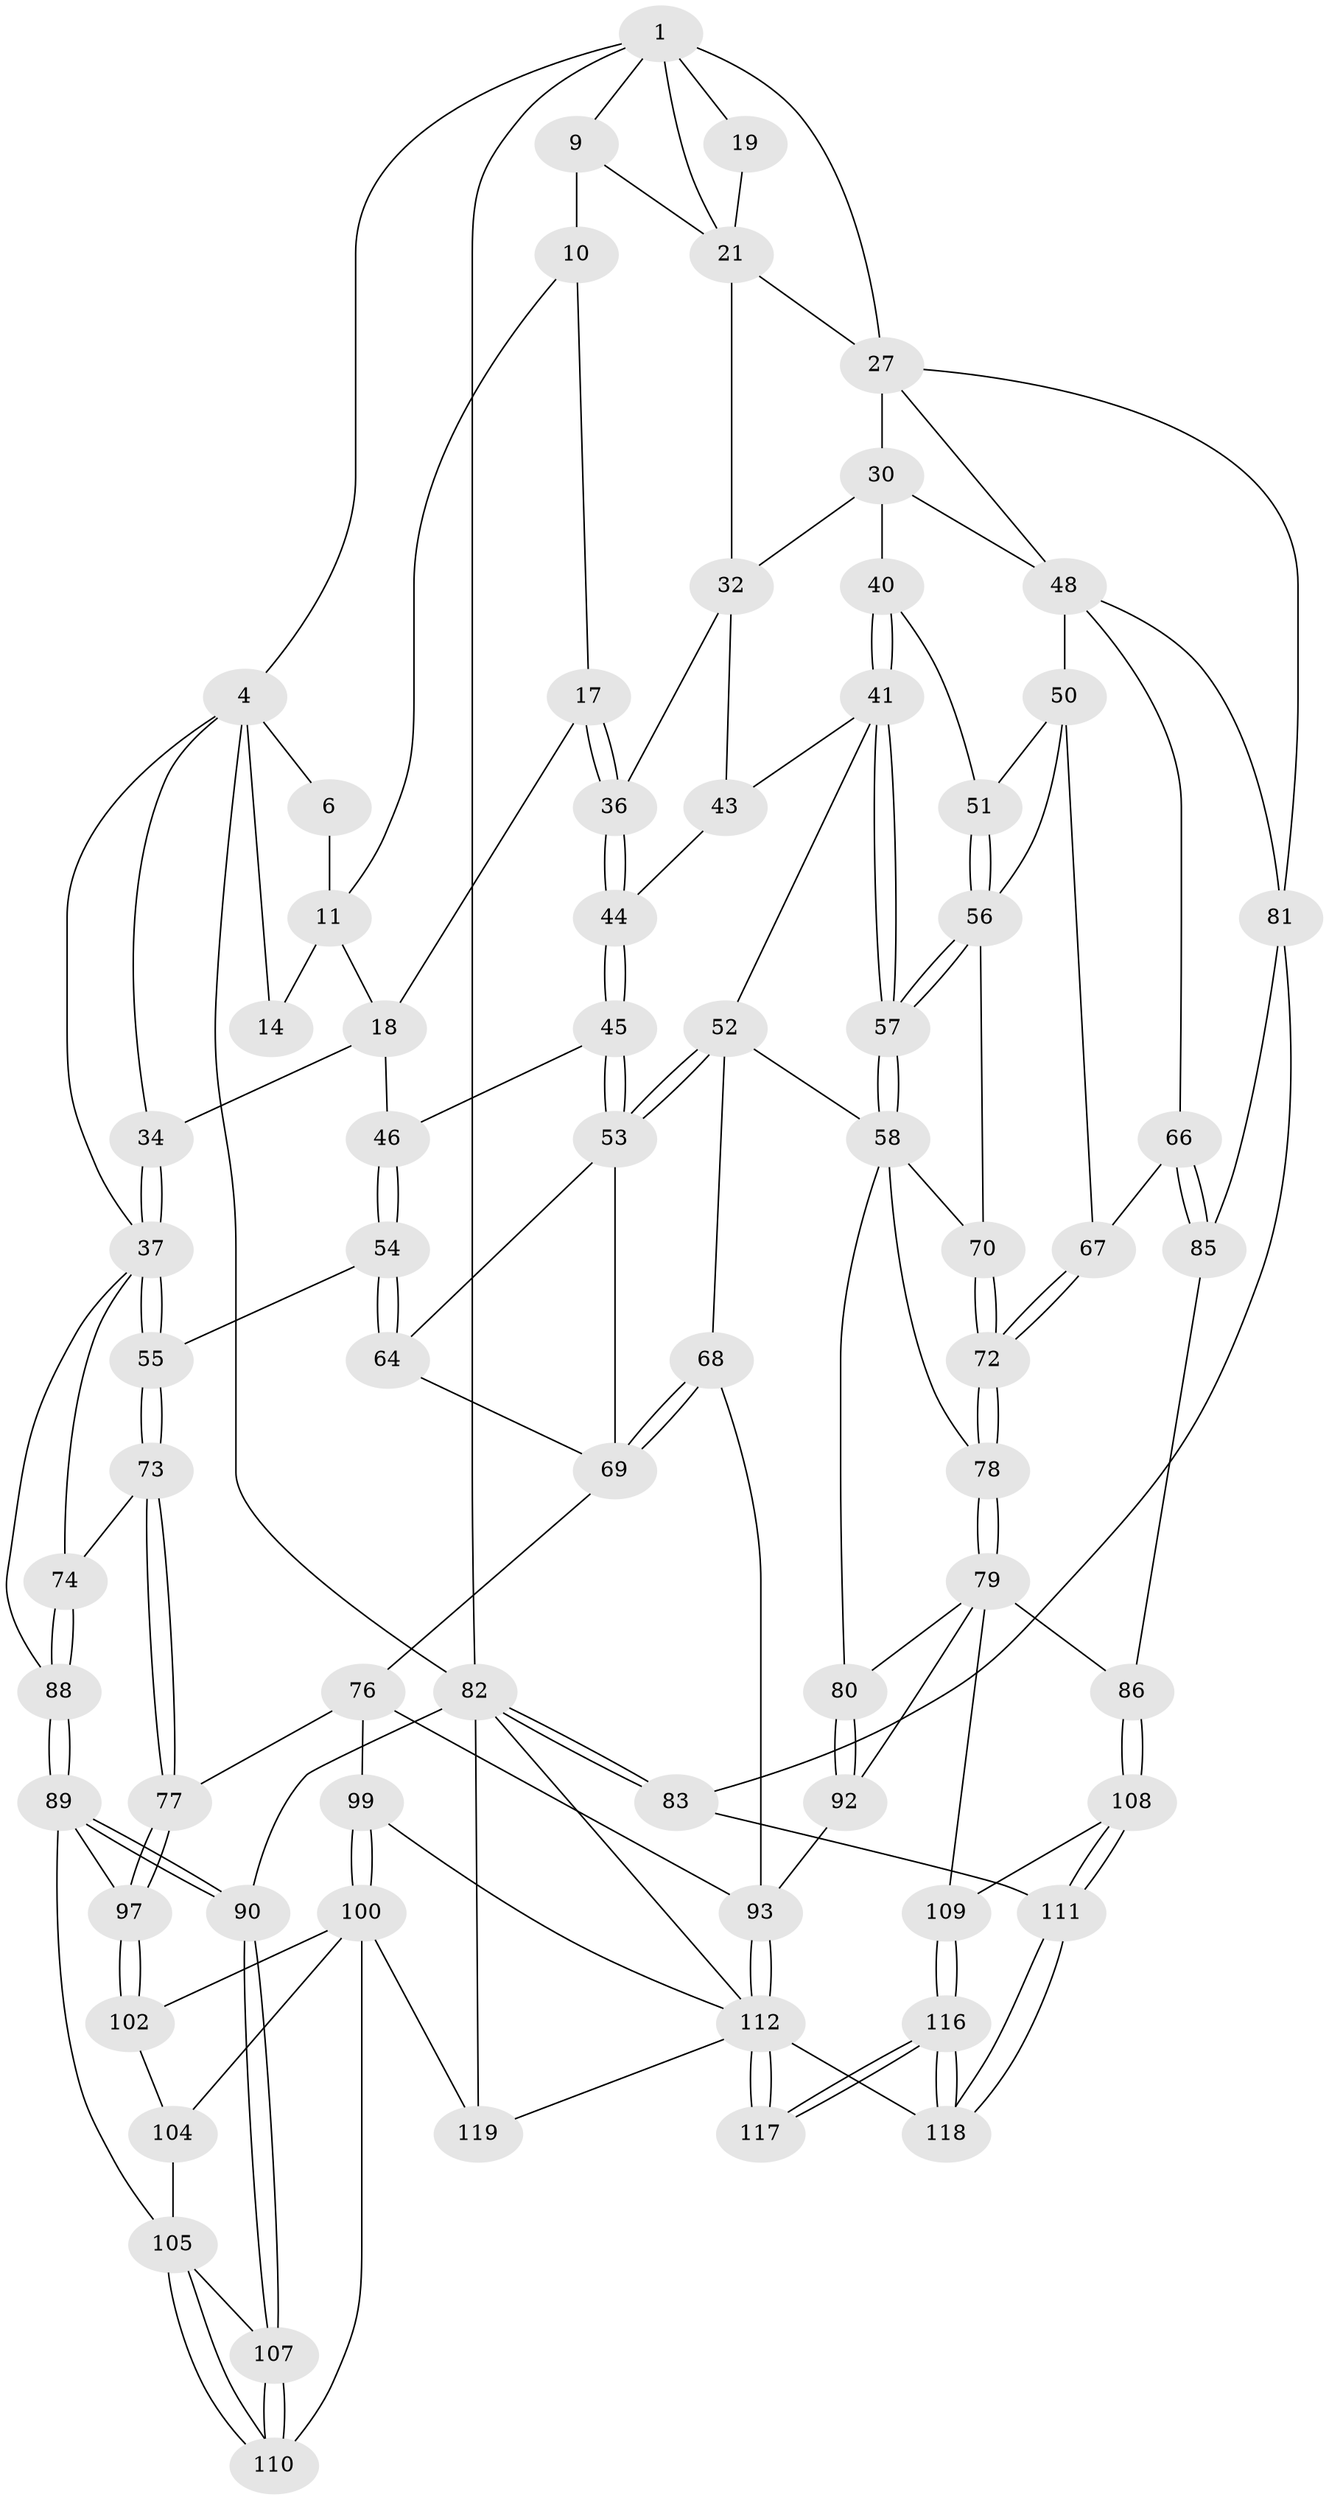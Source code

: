 // original degree distribution, {3: 0.01639344262295082, 4: 0.19672131147540983, 6: 0.18032786885245902, 5: 0.6065573770491803}
// Generated by graph-tools (version 1.1) at 2025/21/03/04/25 18:21:04]
// undirected, 73 vertices, 169 edges
graph export_dot {
graph [start="1"]
  node [color=gray90,style=filled];
  1 [pos="+0.6091459779258153+0",super="+2+8"];
  4 [pos="+0+0",super="+5+24"];
  6 [pos="+0.26606092575702256+0",super="+7"];
  9 [pos="+0.567435732770252+0.04199012358664711",super="+23"];
  10 [pos="+0.49552714302084083+0.04319198986484186",super="+16"];
  11 [pos="+0.4621625899719175+0.0062135957973918085",super="+12"];
  14 [pos="+0.16771233803724236+0.09728090104461763",super="+15"];
  17 [pos="+0.4125201662299446+0.1928192887028073"];
  18 [pos="+0.37157731367971214+0.17548321434601358",super="+33"];
  19 [pos="+0.7923214150088023+0"];
  21 [pos="+0.6602394574368659+0.12256485310707636",super="+26+22"];
  27 [pos="+1+0.09509206380591582",super="+47+28"];
  30 [pos="+0.8318823969044137+0.2155514653091783",super="+31"];
  32 [pos="+0.6329794674943661+0.20467073305603622",super="+35"];
  34 [pos="+0.1494909574546739+0.27767334424634776"];
  36 [pos="+0.43542008886766426+0.2526634591072528"];
  37 [pos="+0.10109884847687772+0.33654662671537006",super="+38"];
  40 [pos="+0.71890029518594+0.3285564772275049"];
  41 [pos="+0.6774815037829887+0.3759496405326084",super="+42"];
  43 [pos="+0.5677640627621322+0.3277182005938551"];
  44 [pos="+0.4528438184004093+0.32556076036693254"];
  45 [pos="+0.4390285805315083+0.36957098286836537"];
  46 [pos="+0.3167848921306497+0.3945465046170366"];
  48 [pos="+0.9424823004511149+0.36879546865449286",super="+65+49"];
  50 [pos="+0.8238076754235601+0.40434024871666013",super="+61"];
  51 [pos="+0.8008806312484429+0.3955184597240346"];
  52 [pos="+0.5541789181304071+0.451084623404795",super="+60"];
  53 [pos="+0.4512715088063094+0.3961518066786668",super="+63"];
  54 [pos="+0.2949125218839557+0.4613417012616884"];
  55 [pos="+0.27896291531475137+0.4677120924680607"];
  56 [pos="+0.7456303926913717+0.45102491903427155",super="+62"];
  57 [pos="+0.6906227045948312+0.4312746279259904"];
  58 [pos="+0.6634770313648534+0.5232824265421503",super="+71+59"];
  64 [pos="+0.3632339858572964+0.5202289719396815"];
  66 [pos="+0.900283810924889+0.5377931230884075"];
  67 [pos="+0.8382729576584862+0.5391688732014108"];
  68 [pos="+0.4872671328625094+0.5804404236382341"];
  69 [pos="+0.4813158445003015+0.577945706742374",super="+75"];
  70 [pos="+0.7579681156368037+0.48177977586426335"];
  72 [pos="+0.8191409517631815+0.5493990571424897"];
  73 [pos="+0.166138310303384+0.5690554810962571"];
  74 [pos="+0.127884607991083+0.5323313079342953"];
  76 [pos="+0.29800593235438144+0.6614256415449443",super="+95"];
  77 [pos="+0.18082571700359878+0.6334581605769534"];
  78 [pos="+0.7881926306651962+0.5808122562384875"];
  79 [pos="+0.7862850617862978+0.5916191981476145",super="+87"];
  80 [pos="+0.633229502726809+0.609899704975721"];
  81 [pos="+1+0.5425011830022015",super="+84"];
  82 [pos="+1+1",super="+91"];
  83 [pos="+1+0.8314008618112455"];
  85 [pos="+0.96829370978691+0.7024219448241039"];
  86 [pos="+0.9319593155356979+0.7133906261401726"];
  88 [pos="+0+0.5969358863183071"];
  89 [pos="+0+0.6347202678176257",super="+98"];
  90 [pos="+0+0.9648201926032176"];
  92 [pos="+0.6664705395971792+0.7389722950526441"];
  93 [pos="+0.5306312821071233+0.7475068040909991",super="+94"];
  97 [pos="+0.14303776927818845+0.6833122100887417"];
  99 [pos="+0.3182346812346004+0.8744871229890869"];
  100 [pos="+0.26654042030655445+0.8620721313183937",super="+114+101"];
  102 [pos="+0.16506555335459774+0.7350721183208438",super="+103"];
  104 [pos="+0.12813882672394758+0.8437813522636429"];
  105 [pos="+0.08149321974371562+0.7622117392252488",super="+106"];
  107 [pos="+0+0.8934325547255828"];
  108 [pos="+0.8791836781437814+0.8368655208395104"];
  109 [pos="+0.7143086921191945+0.7987911337607512"];
  110 [pos="+0.06658530555432414+0.894402364310697"];
  111 [pos="+0.9081204618939432+0.9093894847184296"];
  112 [pos="+0.5063062054882802+0.8519452805669226",super="+113"];
  116 [pos="+0.6966287629148176+1"];
  117 [pos="+0.5578517188529175+0.952999461587515"];
  118 [pos="+0.7079493648429952+1"];
  119 [pos="+0.18207108636244435+1"];
  1 -- 82;
  1 -- 19 [weight=2];
  1 -- 4;
  1 -- 27;
  1 -- 21;
  1 -- 9;
  4 -- 6;
  4 -- 82;
  4 -- 14 [weight=3];
  4 -- 34;
  4 -- 37;
  6 -- 11 [weight=2];
  9 -- 10 [weight=2];
  9 -- 21;
  10 -- 11;
  10 -- 17;
  11 -- 18;
  11 -- 14;
  17 -- 18;
  17 -- 36;
  17 -- 36;
  18 -- 34;
  18 -- 46;
  19 -- 21;
  21 -- 32;
  21 -- 27;
  27 -- 48;
  27 -- 81;
  27 -- 30;
  30 -- 32;
  30 -- 40;
  30 -- 48;
  32 -- 43;
  32 -- 36;
  34 -- 37;
  34 -- 37;
  36 -- 44;
  36 -- 44;
  37 -- 55;
  37 -- 55;
  37 -- 74;
  37 -- 88;
  40 -- 41;
  40 -- 41;
  40 -- 51;
  41 -- 57;
  41 -- 57;
  41 -- 43;
  41 -- 52;
  43 -- 44;
  44 -- 45;
  44 -- 45;
  45 -- 46;
  45 -- 53;
  45 -- 53;
  46 -- 54;
  46 -- 54;
  48 -- 81;
  48 -- 66;
  48 -- 50;
  50 -- 51;
  50 -- 67;
  50 -- 56;
  51 -- 56;
  51 -- 56;
  52 -- 53;
  52 -- 53;
  52 -- 68;
  52 -- 58;
  53 -- 64;
  53 -- 69;
  54 -- 55;
  54 -- 64;
  54 -- 64;
  55 -- 73;
  55 -- 73;
  56 -- 57;
  56 -- 57;
  56 -- 70;
  57 -- 58;
  57 -- 58;
  58 -- 78;
  58 -- 70;
  58 -- 80;
  64 -- 69;
  66 -- 67;
  66 -- 85;
  66 -- 85;
  67 -- 72;
  67 -- 72;
  68 -- 69;
  68 -- 69;
  68 -- 93;
  69 -- 76;
  70 -- 72;
  70 -- 72;
  72 -- 78;
  72 -- 78;
  73 -- 74;
  73 -- 77;
  73 -- 77;
  74 -- 88;
  74 -- 88;
  76 -- 77;
  76 -- 99;
  76 -- 93;
  77 -- 97;
  77 -- 97;
  78 -- 79;
  78 -- 79;
  79 -- 80;
  79 -- 92;
  79 -- 109;
  79 -- 86;
  80 -- 92;
  80 -- 92;
  81 -- 83;
  81 -- 85;
  82 -- 83;
  82 -- 83;
  82 -- 90;
  82 -- 119;
  82 -- 112;
  83 -- 111;
  85 -- 86;
  86 -- 108;
  86 -- 108;
  88 -- 89;
  88 -- 89;
  89 -- 90;
  89 -- 90;
  89 -- 97;
  89 -- 105;
  90 -- 107;
  90 -- 107;
  92 -- 93;
  93 -- 112;
  93 -- 112;
  97 -- 102;
  97 -- 102;
  99 -- 100;
  99 -- 100;
  99 -- 112;
  100 -- 104;
  100 -- 110;
  100 -- 119;
  100 -- 102 [weight=2];
  102 -- 104;
  104 -- 105;
  105 -- 110;
  105 -- 110;
  105 -- 107;
  107 -- 110;
  107 -- 110;
  108 -- 109;
  108 -- 111;
  108 -- 111;
  109 -- 116;
  109 -- 116;
  111 -- 118;
  111 -- 118;
  112 -- 117 [weight=2];
  112 -- 117;
  112 -- 118;
  112 -- 119;
  116 -- 117;
  116 -- 117;
  116 -- 118;
  116 -- 118;
}
